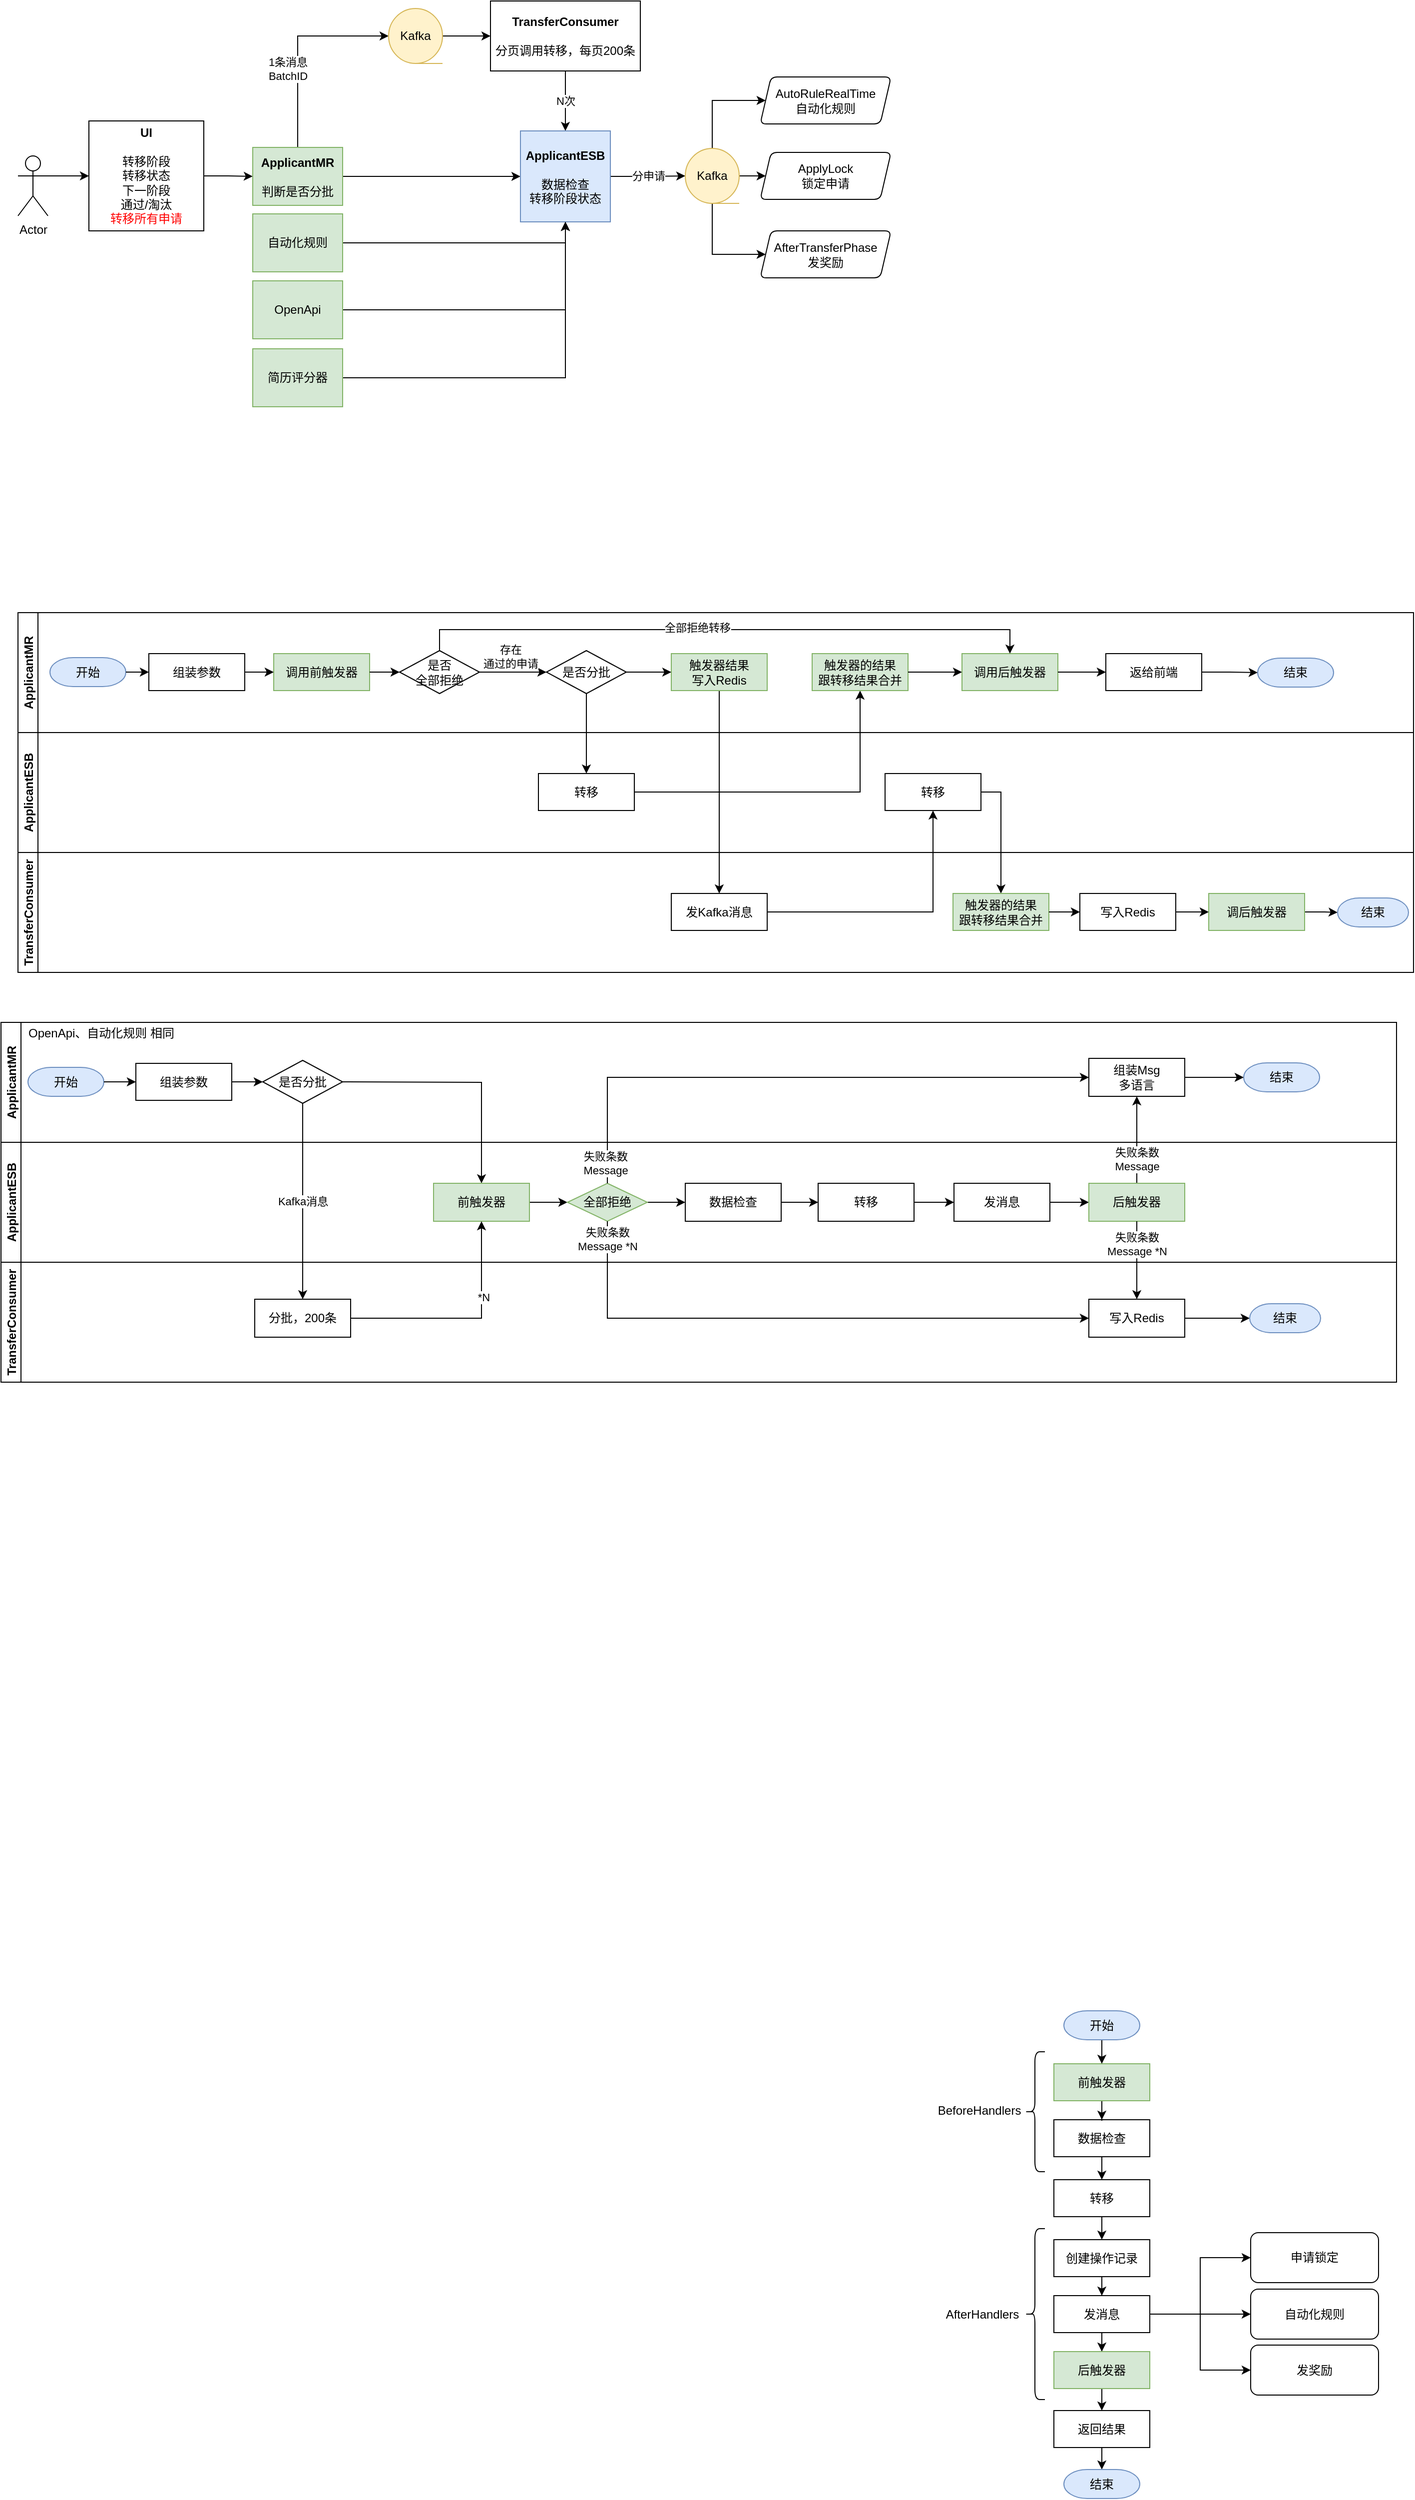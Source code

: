 <mxfile version="14.2.7" type="github">
  <diagram id="pNTDshuj_nLLdsMrF4MN" name="Page-1">
    <mxGraphModel dx="1422" dy="839" grid="0" gridSize="10" guides="1" tooltips="1" connect="1" arrows="1" fold="1" page="1" pageScale="1" pageWidth="2339" pageHeight="3300" math="0" shadow="0">
      <root>
        <mxCell id="0" />
        <mxCell id="1" parent="0" />
        <mxCell id="zR2C9-OfokKpxgEDOuO3-32" style="edgeStyle=orthogonalEdgeStyle;rounded=0;orthogonalLoop=1;jettySize=auto;html=1;exitX=1;exitY=0.333;exitDx=0;exitDy=0;exitPerimeter=0;entryX=0;entryY=0.5;entryDx=0;entryDy=0;" parent="1" source="zR2C9-OfokKpxgEDOuO3-1" target="zR2C9-OfokKpxgEDOuO3-2" edge="1">
          <mxGeometry relative="1" as="geometry" />
        </mxCell>
        <mxCell id="zR2C9-OfokKpxgEDOuO3-1" value="Actor" style="shape=umlActor;verticalLabelPosition=bottom;verticalAlign=top;html=1;outlineConnect=0;" parent="1" vertex="1">
          <mxGeometry x="47" y="335" width="30" height="60" as="geometry" />
        </mxCell>
        <mxCell id="zR2C9-OfokKpxgEDOuO3-21" style="edgeStyle=orthogonalEdgeStyle;rounded=0;orthogonalLoop=1;jettySize=auto;html=1;exitX=1;exitY=0.5;exitDx=0;exitDy=0;entryX=0;entryY=0.5;entryDx=0;entryDy=0;" parent="1" source="zR2C9-OfokKpxgEDOuO3-2" target="zR2C9-OfokKpxgEDOuO3-4" edge="1">
          <mxGeometry relative="1" as="geometry" />
        </mxCell>
        <mxCell id="zR2C9-OfokKpxgEDOuO3-2" value="&lt;b&gt;UI&lt;br&gt;&lt;/b&gt;&lt;br&gt;转移阶段&lt;br&gt;转移状态&lt;br&gt;下一阶段&lt;br&gt;通过/淘汰&lt;br&gt;&lt;font color=&quot;#ff0000&quot;&gt;转移所有申请&lt;/font&gt;" style="rounded=0;whiteSpace=wrap;html=1;" parent="1" vertex="1">
          <mxGeometry x="118" y="300" width="115" height="110" as="geometry" />
        </mxCell>
        <mxCell id="zR2C9-OfokKpxgEDOuO3-7" style="edgeStyle=orthogonalEdgeStyle;rounded=0;orthogonalLoop=1;jettySize=auto;html=1;exitX=0.5;exitY=0;exitDx=0;exitDy=0;entryX=0;entryY=0.5;entryDx=0;entryDy=0;entryPerimeter=0;" parent="1" source="zR2C9-OfokKpxgEDOuO3-4" target="Tq-qdxbZpWR1kkzPCm9U-29" edge="1">
          <mxGeometry relative="1" as="geometry">
            <mxPoint x="440" y="215" as="targetPoint" />
          </mxGeometry>
        </mxCell>
        <mxCell id="zR2C9-OfokKpxgEDOuO3-14" value="1条消息&lt;br&gt;BatchID" style="edgeLabel;html=1;align=center;verticalAlign=middle;resizable=0;points=[];" parent="zR2C9-OfokKpxgEDOuO3-7" vertex="1" connectable="0">
          <mxGeometry x="0.115" y="-1" relative="1" as="geometry">
            <mxPoint x="-12" y="32" as="offset" />
          </mxGeometry>
        </mxCell>
        <mxCell id="zR2C9-OfokKpxgEDOuO3-10" style="edgeStyle=orthogonalEdgeStyle;rounded=0;orthogonalLoop=1;jettySize=auto;html=1;exitX=1;exitY=0.5;exitDx=0;exitDy=0;" parent="1" source="zR2C9-OfokKpxgEDOuO3-4" target="zR2C9-OfokKpxgEDOuO3-9" edge="1">
          <mxGeometry relative="1" as="geometry" />
        </mxCell>
        <mxCell id="zR2C9-OfokKpxgEDOuO3-4" value="&lt;b&gt;ApplicantMR&lt;br&gt;&lt;/b&gt;&lt;br&gt;判断是否分批" style="rounded=0;whiteSpace=wrap;html=1;fillColor=#d5e8d4;strokeColor=#82b366;" parent="1" vertex="1">
          <mxGeometry x="282" y="326.5" width="90" height="58" as="geometry" />
        </mxCell>
        <mxCell id="zR2C9-OfokKpxgEDOuO3-13" value="N次" style="edgeStyle=orthogonalEdgeStyle;rounded=0;orthogonalLoop=1;jettySize=auto;html=1;exitX=0.5;exitY=1;exitDx=0;exitDy=0;" parent="1" source="zR2C9-OfokKpxgEDOuO3-5" target="zR2C9-OfokKpxgEDOuO3-9" edge="1">
          <mxGeometry relative="1" as="geometry" />
        </mxCell>
        <mxCell id="zR2C9-OfokKpxgEDOuO3-5" value="&lt;b&gt;TransferConsumer&lt;br&gt;&lt;/b&gt;&lt;br&gt;分页调用转移，每页200条" style="rounded=0;whiteSpace=wrap;html=1;" parent="1" vertex="1">
          <mxGeometry x="520" y="180" width="150" height="70" as="geometry" />
        </mxCell>
        <mxCell id="zR2C9-OfokKpxgEDOuO3-22" style="edgeStyle=orthogonalEdgeStyle;rounded=0;orthogonalLoop=1;jettySize=auto;html=1;" parent="1" source="Tq-qdxbZpWR1kkzPCm9U-29" target="zR2C9-OfokKpxgEDOuO3-5" edge="1">
          <mxGeometry relative="1" as="geometry">
            <mxPoint x="490" y="215" as="sourcePoint" />
          </mxGeometry>
        </mxCell>
        <mxCell id="Tq-qdxbZpWR1kkzPCm9U-19" value="分申请" style="edgeStyle=orthogonalEdgeStyle;rounded=0;orthogonalLoop=1;jettySize=auto;html=1;" parent="1" source="zR2C9-OfokKpxgEDOuO3-9" target="Tq-qdxbZpWR1kkzPCm9U-18" edge="1">
          <mxGeometry relative="1" as="geometry" />
        </mxCell>
        <mxCell id="zR2C9-OfokKpxgEDOuO3-9" value="&lt;b&gt;ApplicantESB&lt;/b&gt;&lt;br&gt;&lt;br&gt;数据检查&lt;br&gt;转移阶段状态" style="rounded=0;whiteSpace=wrap;html=1;fillColor=#dae8fc;strokeColor=#6c8ebf;" parent="1" vertex="1">
          <mxGeometry x="550" y="310" width="90" height="91" as="geometry" />
        </mxCell>
        <mxCell id="zR2C9-OfokKpxgEDOuO3-12" style="edgeStyle=orthogonalEdgeStyle;rounded=0;orthogonalLoop=1;jettySize=auto;html=1;exitX=1;exitY=0.5;exitDx=0;exitDy=0;entryX=0.5;entryY=1;entryDx=0;entryDy=0;" parent="1" source="zR2C9-OfokKpxgEDOuO3-11" target="zR2C9-OfokKpxgEDOuO3-9" edge="1">
          <mxGeometry relative="1" as="geometry" />
        </mxCell>
        <mxCell id="zR2C9-OfokKpxgEDOuO3-11" value="自动化规则" style="rounded=0;whiteSpace=wrap;html=1;fillColor=#d5e8d4;strokeColor=#82b366;" parent="1" vertex="1">
          <mxGeometry x="282" y="393" width="90" height="58" as="geometry" />
        </mxCell>
        <mxCell id="zR2C9-OfokKpxgEDOuO3-48" style="edgeStyle=orthogonalEdgeStyle;rounded=0;orthogonalLoop=1;jettySize=auto;html=1;exitX=0.5;exitY=1;exitDx=0;exitDy=0;" parent="1" source="zR2C9-OfokKpxgEDOuO3-35" target="zR2C9-OfokKpxgEDOuO3-36" edge="1">
          <mxGeometry relative="1" as="geometry" />
        </mxCell>
        <mxCell id="zR2C9-OfokKpxgEDOuO3-35" value="数据检查" style="rounded=0;whiteSpace=wrap;html=1;" parent="1" vertex="1">
          <mxGeometry x="1084" y="2300" width="96" height="37" as="geometry" />
        </mxCell>
        <mxCell id="zR2C9-OfokKpxgEDOuO3-49" style="edgeStyle=orthogonalEdgeStyle;rounded=0;orthogonalLoop=1;jettySize=auto;html=1;exitX=0.5;exitY=1;exitDx=0;exitDy=0;" parent="1" source="zR2C9-OfokKpxgEDOuO3-36" target="zR2C9-OfokKpxgEDOuO3-37" edge="1">
          <mxGeometry relative="1" as="geometry" />
        </mxCell>
        <mxCell id="zR2C9-OfokKpxgEDOuO3-36" value="转移" style="rounded=0;whiteSpace=wrap;html=1;" parent="1" vertex="1">
          <mxGeometry x="1084" y="2360" width="96" height="37" as="geometry" />
        </mxCell>
        <mxCell id="zR2C9-OfokKpxgEDOuO3-50" style="edgeStyle=orthogonalEdgeStyle;rounded=0;orthogonalLoop=1;jettySize=auto;html=1;exitX=0.5;exitY=1;exitDx=0;exitDy=0;" parent="1" source="zR2C9-OfokKpxgEDOuO3-37" target="zR2C9-OfokKpxgEDOuO3-38" edge="1">
          <mxGeometry relative="1" as="geometry" />
        </mxCell>
        <mxCell id="zR2C9-OfokKpxgEDOuO3-37" value="创建操作记录" style="rounded=0;whiteSpace=wrap;html=1;" parent="1" vertex="1">
          <mxGeometry x="1084" y="2420" width="96" height="37" as="geometry" />
        </mxCell>
        <mxCell id="zR2C9-OfokKpxgEDOuO3-42" style="edgeStyle=orthogonalEdgeStyle;rounded=0;orthogonalLoop=1;jettySize=auto;html=1;exitX=1;exitY=0.5;exitDx=0;exitDy=0;entryX=0;entryY=0.5;entryDx=0;entryDy=0;" parent="1" source="zR2C9-OfokKpxgEDOuO3-38" target="zR2C9-OfokKpxgEDOuO3-39" edge="1">
          <mxGeometry relative="1" as="geometry" />
        </mxCell>
        <mxCell id="zR2C9-OfokKpxgEDOuO3-43" style="edgeStyle=orthogonalEdgeStyle;rounded=0;orthogonalLoop=1;jettySize=auto;html=1;exitX=1;exitY=0.5;exitDx=0;exitDy=0;entryX=0;entryY=0.5;entryDx=0;entryDy=0;" parent="1" source="zR2C9-OfokKpxgEDOuO3-38" target="zR2C9-OfokKpxgEDOuO3-40" edge="1">
          <mxGeometry relative="1" as="geometry" />
        </mxCell>
        <mxCell id="zR2C9-OfokKpxgEDOuO3-44" style="edgeStyle=orthogonalEdgeStyle;rounded=0;orthogonalLoop=1;jettySize=auto;html=1;exitX=1;exitY=0.5;exitDx=0;exitDy=0;entryX=0;entryY=0.5;entryDx=0;entryDy=0;" parent="1" source="zR2C9-OfokKpxgEDOuO3-38" target="zR2C9-OfokKpxgEDOuO3-41" edge="1">
          <mxGeometry relative="1" as="geometry" />
        </mxCell>
        <mxCell id="zR2C9-OfokKpxgEDOuO3-51" style="edgeStyle=orthogonalEdgeStyle;rounded=0;orthogonalLoop=1;jettySize=auto;html=1;exitX=0.5;exitY=1;exitDx=0;exitDy=0;" parent="1" source="zR2C9-OfokKpxgEDOuO3-38" target="zR2C9-OfokKpxgEDOuO3-46" edge="1">
          <mxGeometry relative="1" as="geometry" />
        </mxCell>
        <mxCell id="zR2C9-OfokKpxgEDOuO3-38" value="发消息" style="rounded=0;whiteSpace=wrap;html=1;" parent="1" vertex="1">
          <mxGeometry x="1084" y="2476" width="96" height="37" as="geometry" />
        </mxCell>
        <mxCell id="zR2C9-OfokKpxgEDOuO3-39" value="申请锁定" style="rounded=1;whiteSpace=wrap;html=1;" parent="1" vertex="1">
          <mxGeometry x="1281" y="2413" width="128" height="50" as="geometry" />
        </mxCell>
        <mxCell id="zR2C9-OfokKpxgEDOuO3-40" value="自动化规则" style="rounded=1;whiteSpace=wrap;html=1;" parent="1" vertex="1">
          <mxGeometry x="1281" y="2469.5" width="128" height="50" as="geometry" />
        </mxCell>
        <mxCell id="zR2C9-OfokKpxgEDOuO3-41" value="发奖励" style="rounded=1;whiteSpace=wrap;html=1;" parent="1" vertex="1">
          <mxGeometry x="1281" y="2525.5" width="128" height="50" as="geometry" />
        </mxCell>
        <mxCell id="zR2C9-OfokKpxgEDOuO3-47" style="edgeStyle=orthogonalEdgeStyle;rounded=0;orthogonalLoop=1;jettySize=auto;html=1;exitX=0.5;exitY=1;exitDx=0;exitDy=0;" parent="1" source="zR2C9-OfokKpxgEDOuO3-45" target="zR2C9-OfokKpxgEDOuO3-35" edge="1">
          <mxGeometry relative="1" as="geometry" />
        </mxCell>
        <mxCell id="zR2C9-OfokKpxgEDOuO3-45" value="前触发器" style="rounded=0;whiteSpace=wrap;html=1;fillColor=#d5e8d4;strokeColor=#82b366;" parent="1" vertex="1">
          <mxGeometry x="1084" y="2244" width="96" height="37" as="geometry" />
        </mxCell>
        <mxCell id="zR2C9-OfokKpxgEDOuO3-54" style="edgeStyle=orthogonalEdgeStyle;rounded=0;orthogonalLoop=1;jettySize=auto;html=1;exitX=0.5;exitY=1;exitDx=0;exitDy=0;entryX=0.5;entryY=0;entryDx=0;entryDy=0;" parent="1" source="zR2C9-OfokKpxgEDOuO3-46" target="zR2C9-OfokKpxgEDOuO3-53" edge="1">
          <mxGeometry relative="1" as="geometry" />
        </mxCell>
        <mxCell id="zR2C9-OfokKpxgEDOuO3-46" value="后触发器" style="rounded=0;whiteSpace=wrap;html=1;fillColor=#d5e8d4;strokeColor=#82b366;" parent="1" vertex="1">
          <mxGeometry x="1084" y="2532" width="96" height="37" as="geometry" />
        </mxCell>
        <mxCell id="Tq-qdxbZpWR1kkzPCm9U-33" value="" style="edgeStyle=orthogonalEdgeStyle;rounded=0;orthogonalLoop=1;jettySize=auto;html=1;" parent="1" source="zR2C9-OfokKpxgEDOuO3-53" target="Tq-qdxbZpWR1kkzPCm9U-32" edge="1">
          <mxGeometry relative="1" as="geometry" />
        </mxCell>
        <mxCell id="zR2C9-OfokKpxgEDOuO3-53" value="返回结果" style="rounded=0;whiteSpace=wrap;html=1;" parent="1" vertex="1">
          <mxGeometry x="1084" y="2591" width="96" height="37" as="geometry" />
        </mxCell>
        <mxCell id="Tq-qdxbZpWR1kkzPCm9U-14" value="" style="edgeStyle=orthogonalEdgeStyle;rounded=0;orthogonalLoop=1;jettySize=auto;html=1;" parent="1" source="Tq-qdxbZpWR1kkzPCm9U-13" target="zR2C9-OfokKpxgEDOuO3-45" edge="1">
          <mxGeometry relative="1" as="geometry" />
        </mxCell>
        <mxCell id="Tq-qdxbZpWR1kkzPCm9U-13" value="开始" style="strokeWidth=1;html=1;shape=mxgraph.flowchart.terminator;whiteSpace=wrap;rounded=0;fillColor=#dae8fc;strokeColor=#6c8ebf;" parent="1" vertex="1">
          <mxGeometry x="1094" y="2191" width="76" height="29" as="geometry" />
        </mxCell>
        <mxCell id="Tq-qdxbZpWR1kkzPCm9U-25" style="edgeStyle=orthogonalEdgeStyle;rounded=0;orthogonalLoop=1;jettySize=auto;html=1;exitX=0.5;exitY=0;exitDx=0;exitDy=0;exitPerimeter=0;entryX=0;entryY=0.5;entryDx=0;entryDy=0;" parent="1" source="Tq-qdxbZpWR1kkzPCm9U-18" target="Tq-qdxbZpWR1kkzPCm9U-20" edge="1">
          <mxGeometry relative="1" as="geometry">
            <Array as="points">
              <mxPoint x="742" y="280" />
            </Array>
          </mxGeometry>
        </mxCell>
        <mxCell id="Tq-qdxbZpWR1kkzPCm9U-26" value="" style="edgeStyle=orthogonalEdgeStyle;rounded=0;orthogonalLoop=1;jettySize=auto;html=1;" parent="1" source="Tq-qdxbZpWR1kkzPCm9U-18" target="Tq-qdxbZpWR1kkzPCm9U-22" edge="1">
          <mxGeometry relative="1" as="geometry" />
        </mxCell>
        <mxCell id="Tq-qdxbZpWR1kkzPCm9U-28" style="edgeStyle=orthogonalEdgeStyle;rounded=0;orthogonalLoop=1;jettySize=auto;html=1;exitX=0.5;exitY=1;exitDx=0;exitDy=0;exitPerimeter=0;entryX=0;entryY=0.5;entryDx=0;entryDy=0;" parent="1" source="Tq-qdxbZpWR1kkzPCm9U-18" target="Tq-qdxbZpWR1kkzPCm9U-23" edge="1">
          <mxGeometry relative="1" as="geometry">
            <Array as="points">
              <mxPoint x="742" y="434" />
            </Array>
          </mxGeometry>
        </mxCell>
        <mxCell id="Tq-qdxbZpWR1kkzPCm9U-18" value="Kafka" style="strokeWidth=1;html=1;shape=mxgraph.flowchart.sequential_data;whiteSpace=wrap;rounded=0;fillColor=#fff2cc;strokeColor=#d6b656;" parent="1" vertex="1">
          <mxGeometry x="715" y="327.5" width="54" height="55" as="geometry" />
        </mxCell>
        <mxCell id="Tq-qdxbZpWR1kkzPCm9U-20" value="&lt;span&gt;AutoRuleRealTime&lt;br&gt;自动化规则&lt;br&gt;&lt;/span&gt;" style="shape=parallelogram;html=1;strokeWidth=1;perimeter=parallelogramPerimeter;whiteSpace=wrap;rounded=1;arcSize=12;size=0.083;" parent="1" vertex="1">
          <mxGeometry x="790" y="256" width="131" height="47" as="geometry" />
        </mxCell>
        <mxCell id="Tq-qdxbZpWR1kkzPCm9U-22" value="&lt;span style=&quot;text-align: left&quot;&gt;ApplyLock&lt;br&gt;锁定申请&lt;br&gt;&lt;/span&gt;" style="shape=parallelogram;html=1;strokeWidth=1;perimeter=parallelogramPerimeter;whiteSpace=wrap;rounded=1;arcSize=12;size=0.083;" parent="1" vertex="1">
          <mxGeometry x="790" y="331.5" width="131" height="47" as="geometry" />
        </mxCell>
        <mxCell id="Tq-qdxbZpWR1kkzPCm9U-23" value="AfterTransferPhase&lt;br&gt;发奖励" style="shape=parallelogram;html=1;strokeWidth=1;perimeter=parallelogramPerimeter;whiteSpace=wrap;rounded=1;arcSize=12;size=0.083;" parent="1" vertex="1">
          <mxGeometry x="790" y="410" width="131" height="47" as="geometry" />
        </mxCell>
        <mxCell id="Tq-qdxbZpWR1kkzPCm9U-29" value="Kafka" style="strokeWidth=1;html=1;shape=mxgraph.flowchart.sequential_data;whiteSpace=wrap;rounded=0;fillColor=#fff2cc;strokeColor=#d6b656;" parent="1" vertex="1">
          <mxGeometry x="418" y="187.5" width="54" height="55" as="geometry" />
        </mxCell>
        <mxCell id="Tq-qdxbZpWR1kkzPCm9U-32" value="结束" style="strokeWidth=1;html=1;shape=mxgraph.flowchart.terminator;whiteSpace=wrap;rounded=0;fillColor=#dae8fc;strokeColor=#6c8ebf;" parent="1" vertex="1">
          <mxGeometry x="1094" y="2650" width="76" height="29" as="geometry" />
        </mxCell>
        <mxCell id="iPtqz-g4_fZ4g8SLzUmV-1" value="" style="shape=curlyBracket;whiteSpace=wrap;html=1;rounded=1;size=0.5;" parent="1" vertex="1">
          <mxGeometry x="1055" y="2232" width="20" height="120" as="geometry" />
        </mxCell>
        <mxCell id="iPtqz-g4_fZ4g8SLzUmV-2" value="BeforeHandlers" style="text;html=1;align=center;verticalAlign=middle;resizable=0;points=[];autosize=1;" parent="1" vertex="1">
          <mxGeometry x="962" y="2282" width="93" height="18" as="geometry" />
        </mxCell>
        <mxCell id="iPtqz-g4_fZ4g8SLzUmV-3" value="" style="shape=curlyBracket;whiteSpace=wrap;html=1;rounded=1;size=0.5;" parent="1" vertex="1">
          <mxGeometry x="1055" y="2409" width="20" height="171" as="geometry" />
        </mxCell>
        <mxCell id="iPtqz-g4_fZ4g8SLzUmV-4" value="AfterHandlers" style="text;html=1;align=center;verticalAlign=middle;resizable=0;points=[];autosize=1;" parent="1" vertex="1">
          <mxGeometry x="970" y="2485.5" width="83" height="18" as="geometry" />
        </mxCell>
        <mxCell id="GrQx5yZGlA07eeH8-NgG-53" value="" style="edgeStyle=orthogonalEdgeStyle;rounded=0;orthogonalLoop=1;jettySize=auto;html=1;" parent="1" source="GrQx5yZGlA07eeH8-NgG-8" target="GrQx5yZGlA07eeH8-NgG-10" edge="1">
          <mxGeometry relative="1" as="geometry" />
        </mxCell>
        <mxCell id="GrQx5yZGlA07eeH8-NgG-52" value="" style="edgeStyle=orthogonalEdgeStyle;rounded=0;orthogonalLoop=1;jettySize=auto;html=1;" parent="1" source="GrQx5yZGlA07eeH8-NgG-23" target="GrQx5yZGlA07eeH8-NgG-8" edge="1">
          <mxGeometry relative="1" as="geometry" />
        </mxCell>
        <mxCell id="GrQx5yZGlA07eeH8-NgG-60" value="" style="edgeStyle=orthogonalEdgeStyle;rounded=0;orthogonalLoop=1;jettySize=auto;html=1;" parent="1" source="GrQx5yZGlA07eeH8-NgG-26" target="GrQx5yZGlA07eeH8-NgG-28" edge="1">
          <mxGeometry relative="1" as="geometry" />
        </mxCell>
        <mxCell id="GrQx5yZGlA07eeH8-NgG-61" value="" style="edgeStyle=orthogonalEdgeStyle;rounded=0;orthogonalLoop=1;jettySize=auto;html=1;entryX=0.5;entryY=1;entryDx=0;entryDy=0;" parent="1" source="GrQx5yZGlA07eeH8-NgG-28" target="GrQx5yZGlA07eeH8-NgG-39" edge="1">
          <mxGeometry relative="1" as="geometry" />
        </mxCell>
        <mxCell id="GrQx5yZGlA07eeH8-NgG-62" value="" style="edgeStyle=orthogonalEdgeStyle;rounded=0;orthogonalLoop=1;jettySize=auto;html=1;exitX=1;exitY=0.5;exitDx=0;exitDy=0;" parent="1" source="GrQx5yZGlA07eeH8-NgG-39" target="GrQx5yZGlA07eeH8-NgG-41" edge="1">
          <mxGeometry relative="1" as="geometry" />
        </mxCell>
        <mxCell id="f2J-3M7rYy_mJM9Wlfbg-1" value="ApplicantMR" style="swimlane;startSize=20;horizontal=0;" parent="1" vertex="1">
          <mxGeometry x="47" y="792" width="1397" height="120" as="geometry" />
        </mxCell>
        <mxCell id="GrQx5yZGlA07eeH8-NgG-1" value="开始" style="strokeWidth=1;html=1;shape=mxgraph.flowchart.terminator;whiteSpace=wrap;rounded=0;fillColor=#dae8fc;strokeColor=#6c8ebf;" parent="f2J-3M7rYy_mJM9Wlfbg-1" vertex="1">
          <mxGeometry x="32" y="45" width="76" height="29" as="geometry" />
        </mxCell>
        <mxCell id="GrQx5yZGlA07eeH8-NgG-3" value="组装参数" style="rounded=0;whiteSpace=wrap;html=1;" parent="f2J-3M7rYy_mJM9Wlfbg-1" vertex="1">
          <mxGeometry x="131" y="41" width="96" height="37" as="geometry" />
        </mxCell>
        <mxCell id="GrQx5yZGlA07eeH8-NgG-49" value="" style="edgeStyle=orthogonalEdgeStyle;rounded=0;orthogonalLoop=1;jettySize=auto;html=1;" parent="f2J-3M7rYy_mJM9Wlfbg-1" source="GrQx5yZGlA07eeH8-NgG-1" target="GrQx5yZGlA07eeH8-NgG-3" edge="1">
          <mxGeometry relative="1" as="geometry" />
        </mxCell>
        <mxCell id="GrQx5yZGlA07eeH8-NgG-2" value="调用前触发器" style="rounded=0;whiteSpace=wrap;html=1;fillColor=#d5e8d4;strokeColor=#82b366;" parent="f2J-3M7rYy_mJM9Wlfbg-1" vertex="1">
          <mxGeometry x="256" y="41" width="96" height="37" as="geometry" />
        </mxCell>
        <mxCell id="GrQx5yZGlA07eeH8-NgG-50" value="" style="edgeStyle=orthogonalEdgeStyle;rounded=0;orthogonalLoop=1;jettySize=auto;html=1;" parent="f2J-3M7rYy_mJM9Wlfbg-1" source="GrQx5yZGlA07eeH8-NgG-3" target="GrQx5yZGlA07eeH8-NgG-2" edge="1">
          <mxGeometry relative="1" as="geometry" />
        </mxCell>
        <mxCell id="GrQx5yZGlA07eeH8-NgG-6" value="是否&lt;br&gt;全部拒绝" style="rhombus;whiteSpace=wrap;html=1;" parent="f2J-3M7rYy_mJM9Wlfbg-1" vertex="1">
          <mxGeometry x="382" y="38" width="80" height="43" as="geometry" />
        </mxCell>
        <mxCell id="GrQx5yZGlA07eeH8-NgG-51" value="" style="edgeStyle=orthogonalEdgeStyle;rounded=0;orthogonalLoop=1;jettySize=auto;html=1;" parent="f2J-3M7rYy_mJM9Wlfbg-1" source="GrQx5yZGlA07eeH8-NgG-2" target="GrQx5yZGlA07eeH8-NgG-6" edge="1">
          <mxGeometry relative="1" as="geometry" />
        </mxCell>
        <mxCell id="GrQx5yZGlA07eeH8-NgG-23" value="是否分批" style="rhombus;whiteSpace=wrap;html=1;" parent="f2J-3M7rYy_mJM9Wlfbg-1" vertex="1">
          <mxGeometry x="529" y="38" width="80" height="43" as="geometry" />
        </mxCell>
        <mxCell id="GrQx5yZGlA07eeH8-NgG-31" value="存在&lt;br&gt;通过的申请" style="edgeStyle=orthogonalEdgeStyle;rounded=0;orthogonalLoop=1;jettySize=auto;html=1;exitX=1;exitY=0.5;exitDx=0;exitDy=0;" parent="f2J-3M7rYy_mJM9Wlfbg-1" source="GrQx5yZGlA07eeH8-NgG-6" target="GrQx5yZGlA07eeH8-NgG-23" edge="1">
          <mxGeometry x="-0.091" y="16" relative="1" as="geometry">
            <mxPoint x="205" y="58" as="sourcePoint" />
            <mxPoint as="offset" />
          </mxGeometry>
        </mxCell>
        <mxCell id="GrQx5yZGlA07eeH8-NgG-26" value="触发器结果&lt;br&gt;写入Redis" style="rounded=0;whiteSpace=wrap;html=1;fillColor=#d5e8d4;strokeColor=#82b366;" parent="f2J-3M7rYy_mJM9Wlfbg-1" vertex="1">
          <mxGeometry x="654" y="41" width="96" height="37" as="geometry" />
        </mxCell>
        <mxCell id="GrQx5yZGlA07eeH8-NgG-59" style="edgeStyle=orthogonalEdgeStyle;rounded=0;orthogonalLoop=1;jettySize=auto;html=1;exitX=1;exitY=0.5;exitDx=0;exitDy=0;entryX=0;entryY=0.5;entryDx=0;entryDy=0;" parent="f2J-3M7rYy_mJM9Wlfbg-1" source="GrQx5yZGlA07eeH8-NgG-23" target="GrQx5yZGlA07eeH8-NgG-26" edge="1">
          <mxGeometry relative="1" as="geometry" />
        </mxCell>
        <mxCell id="GrQx5yZGlA07eeH8-NgG-10" value="触发器的结果&lt;br&gt;跟转移结果合并" style="rounded=0;whiteSpace=wrap;html=1;fillColor=#d5e8d4;strokeColor=#82b366;" parent="f2J-3M7rYy_mJM9Wlfbg-1" vertex="1">
          <mxGeometry x="795" y="41" width="96" height="37" as="geometry" />
        </mxCell>
        <mxCell id="GrQx5yZGlA07eeH8-NgG-65" value="调用后触发器" style="rounded=0;whiteSpace=wrap;html=1;fillColor=#d5e8d4;strokeColor=#82b366;" parent="f2J-3M7rYy_mJM9Wlfbg-1" vertex="1">
          <mxGeometry x="945" y="41" width="96" height="37" as="geometry" />
        </mxCell>
        <mxCell id="GrQx5yZGlA07eeH8-NgG-54" style="edgeStyle=orthogonalEdgeStyle;rounded=0;orthogonalLoop=1;jettySize=auto;html=1;exitX=0.5;exitY=0;exitDx=0;exitDy=0;entryX=0.5;entryY=0;entryDx=0;entryDy=0;" parent="f2J-3M7rYy_mJM9Wlfbg-1" source="GrQx5yZGlA07eeH8-NgG-6" target="GrQx5yZGlA07eeH8-NgG-65" edge="1">
          <mxGeometry relative="1" as="geometry">
            <Array as="points">
              <mxPoint x="422" y="17" />
              <mxPoint x="993" y="17" />
            </Array>
          </mxGeometry>
        </mxCell>
        <mxCell id="GrQx5yZGlA07eeH8-NgG-55" value="全部拒绝转移" style="edgeLabel;html=1;align=center;verticalAlign=middle;resizable=0;points=[];" parent="GrQx5yZGlA07eeH8-NgG-54" vertex="1" connectable="0">
          <mxGeometry x="-0.095" y="2" relative="1" as="geometry">
            <mxPoint as="offset" />
          </mxGeometry>
        </mxCell>
        <mxCell id="GrQx5yZGlA07eeH8-NgG-66" value="" style="edgeStyle=orthogonalEdgeStyle;rounded=0;orthogonalLoop=1;jettySize=auto;html=1;" parent="f2J-3M7rYy_mJM9Wlfbg-1" source="GrQx5yZGlA07eeH8-NgG-10" target="GrQx5yZGlA07eeH8-NgG-65" edge="1">
          <mxGeometry relative="1" as="geometry" />
        </mxCell>
        <mxCell id="GrQx5yZGlA07eeH8-NgG-43" value="返给前端" style="rounded=0;whiteSpace=wrap;html=1;" parent="f2J-3M7rYy_mJM9Wlfbg-1" vertex="1">
          <mxGeometry x="1089" y="41" width="96" height="37" as="geometry" />
        </mxCell>
        <mxCell id="GrQx5yZGlA07eeH8-NgG-67" value="" style="edgeStyle=orthogonalEdgeStyle;rounded=0;orthogonalLoop=1;jettySize=auto;html=1;" parent="f2J-3M7rYy_mJM9Wlfbg-1" source="GrQx5yZGlA07eeH8-NgG-65" target="GrQx5yZGlA07eeH8-NgG-43" edge="1">
          <mxGeometry relative="1" as="geometry" />
        </mxCell>
        <mxCell id="GrQx5yZGlA07eeH8-NgG-57" value="结束" style="strokeWidth=1;html=1;shape=mxgraph.flowchart.terminator;whiteSpace=wrap;rounded=0;fillColor=#dae8fc;strokeColor=#6c8ebf;" parent="f2J-3M7rYy_mJM9Wlfbg-1" vertex="1">
          <mxGeometry x="1241" y="45.5" width="76" height="29" as="geometry" />
        </mxCell>
        <mxCell id="GrQx5yZGlA07eeH8-NgG-58" value="" style="edgeStyle=orthogonalEdgeStyle;rounded=0;orthogonalLoop=1;jettySize=auto;html=1;" parent="f2J-3M7rYy_mJM9Wlfbg-1" source="GrQx5yZGlA07eeH8-NgG-43" target="GrQx5yZGlA07eeH8-NgG-57" edge="1">
          <mxGeometry relative="1" as="geometry" />
        </mxCell>
        <mxCell id="f2J-3M7rYy_mJM9Wlfbg-3" value="ApplicantESB" style="swimlane;startSize=20;horizontal=0;" parent="1" vertex="1">
          <mxGeometry x="47" y="912" width="1397" height="120" as="geometry" />
        </mxCell>
        <mxCell id="GrQx5yZGlA07eeH8-NgG-8" value="转移" style="rounded=0;whiteSpace=wrap;html=1;" parent="f2J-3M7rYy_mJM9Wlfbg-3" vertex="1">
          <mxGeometry x="521" y="41" width="96" height="37" as="geometry" />
        </mxCell>
        <mxCell id="GrQx5yZGlA07eeH8-NgG-39" value="转移" style="rounded=0;whiteSpace=wrap;html=1;" parent="f2J-3M7rYy_mJM9Wlfbg-3" vertex="1">
          <mxGeometry x="868" y="41" width="96" height="37" as="geometry" />
        </mxCell>
        <mxCell id="f2J-3M7rYy_mJM9Wlfbg-4" value="TransferConsumer" style="swimlane;startSize=20;horizontal=0;" parent="1" vertex="1">
          <mxGeometry x="47" y="1032" width="1397" height="120" as="geometry" />
        </mxCell>
        <mxCell id="GrQx5yZGlA07eeH8-NgG-28" value="发Kafka消息" style="rounded=0;whiteSpace=wrap;html=1;" parent="f2J-3M7rYy_mJM9Wlfbg-4" vertex="1">
          <mxGeometry x="654" y="41" width="96" height="37" as="geometry" />
        </mxCell>
        <mxCell id="GrQx5yZGlA07eeH8-NgG-41" value="触发器的结果&lt;br&gt;跟转移结果合并" style="rounded=0;whiteSpace=wrap;html=1;fillColor=#d5e8d4;strokeColor=#82b366;" parent="f2J-3M7rYy_mJM9Wlfbg-4" vertex="1">
          <mxGeometry x="936" y="41" width="96" height="37" as="geometry" />
        </mxCell>
        <mxCell id="GrQx5yZGlA07eeH8-NgG-44" value="写入Redis" style="rounded=0;whiteSpace=wrap;html=1;" parent="f2J-3M7rYy_mJM9Wlfbg-4" vertex="1">
          <mxGeometry x="1063" y="41" width="96" height="37" as="geometry" />
        </mxCell>
        <mxCell id="GrQx5yZGlA07eeH8-NgG-63" value="" style="edgeStyle=orthogonalEdgeStyle;rounded=0;orthogonalLoop=1;jettySize=auto;html=1;" parent="f2J-3M7rYy_mJM9Wlfbg-4" source="GrQx5yZGlA07eeH8-NgG-41" target="GrQx5yZGlA07eeH8-NgG-44" edge="1">
          <mxGeometry relative="1" as="geometry" />
        </mxCell>
        <mxCell id="f2J-3M7rYy_mJM9Wlfbg-6" style="edgeStyle=orthogonalEdgeStyle;rounded=0;orthogonalLoop=1;jettySize=auto;html=1;exitX=1;exitY=0.5;exitDx=0;exitDy=0;endArrow=classic;endFill=1;" parent="f2J-3M7rYy_mJM9Wlfbg-4" source="GrQx5yZGlA07eeH8-NgG-68" target="f2J-3M7rYy_mJM9Wlfbg-5" edge="1">
          <mxGeometry relative="1" as="geometry" />
        </mxCell>
        <mxCell id="GrQx5yZGlA07eeH8-NgG-68" value="调后触发器" style="rounded=0;whiteSpace=wrap;html=1;fillColor=#d5e8d4;strokeColor=#82b366;" parent="f2J-3M7rYy_mJM9Wlfbg-4" vertex="1">
          <mxGeometry x="1192" y="41" width="96" height="37" as="geometry" />
        </mxCell>
        <mxCell id="GrQx5yZGlA07eeH8-NgG-69" value="" style="edgeStyle=orthogonalEdgeStyle;rounded=0;orthogonalLoop=1;jettySize=auto;html=1;" parent="f2J-3M7rYy_mJM9Wlfbg-4" source="GrQx5yZGlA07eeH8-NgG-44" target="GrQx5yZGlA07eeH8-NgG-68" edge="1">
          <mxGeometry relative="1" as="geometry" />
        </mxCell>
        <mxCell id="f2J-3M7rYy_mJM9Wlfbg-5" value="结束" style="strokeWidth=1;html=1;shape=mxgraph.flowchart.terminator;whiteSpace=wrap;rounded=0;fillColor=#dae8fc;strokeColor=#6c8ebf;" parent="f2J-3M7rYy_mJM9Wlfbg-4" vertex="1">
          <mxGeometry x="1321" y="45.5" width="71" height="29" as="geometry" />
        </mxCell>
        <mxCell id="bgw_qI_3XdFX-O5FHtpf-2" style="edgeStyle=orthogonalEdgeStyle;rounded=0;orthogonalLoop=1;jettySize=auto;html=1;exitX=1;exitY=0.5;exitDx=0;exitDy=0;" parent="1" source="bgw_qI_3XdFX-O5FHtpf-1" target="zR2C9-OfokKpxgEDOuO3-9" edge="1">
          <mxGeometry relative="1" as="geometry" />
        </mxCell>
        <mxCell id="bgw_qI_3XdFX-O5FHtpf-1" value="OpenApi" style="rounded=0;whiteSpace=wrap;html=1;fillColor=#d5e8d4;strokeColor=#82b366;" parent="1" vertex="1">
          <mxGeometry x="282" y="460" width="90" height="58" as="geometry" />
        </mxCell>
        <mxCell id="bgw_qI_3XdFX-O5FHtpf-3" value="" style="edgeStyle=orthogonalEdgeStyle;rounded=0;orthogonalLoop=1;jettySize=auto;html=1;entryX=0.5;entryY=1;entryDx=0;entryDy=0;exitX=0.5;exitY=0;exitDx=0;exitDy=0;" parent="1" source="bgw_qI_3XdFX-O5FHtpf-65" target="bgw_qI_3XdFX-O5FHtpf-25" edge="1">
          <mxGeometry relative="1" as="geometry">
            <mxPoint x="1153" y="1382" as="sourcePoint" />
            <mxPoint x="873" y="1280" as="targetPoint" />
          </mxGeometry>
        </mxCell>
        <mxCell id="bgw_qI_3XdFX-O5FHtpf-64" value="失败条数&lt;br&gt;Message" style="edgeLabel;html=1;align=center;verticalAlign=middle;resizable=0;points=[];" parent="bgw_qI_3XdFX-O5FHtpf-3" vertex="1" connectable="0">
          <mxGeometry x="-0.286" y="1" relative="1" as="geometry">
            <mxPoint x="1" y="7" as="offset" />
          </mxGeometry>
        </mxCell>
        <mxCell id="bgw_qI_3XdFX-O5FHtpf-4" value="" style="edgeStyle=orthogonalEdgeStyle;rounded=0;orthogonalLoop=1;jettySize=auto;html=1;exitX=1;exitY=0.5;exitDx=0;exitDy=0;" parent="1" source="bgw_qI_3XdFX-O5FHtpf-16" target="bgw_qI_3XdFX-O5FHtpf-30" edge="1">
          <mxGeometry relative="1" as="geometry">
            <Array as="points">
              <mxPoint x="377" y="1262" />
              <mxPoint x="489" y="1262" />
            </Array>
          </mxGeometry>
        </mxCell>
        <mxCell id="bgw_qI_3XdFX-O5FHtpf-5" value="Kafka消息" style="edgeStyle=orthogonalEdgeStyle;rounded=0;orthogonalLoop=1;jettySize=auto;html=1;exitX=0.5;exitY=1;exitDx=0;exitDy=0;" parent="1" source="bgw_qI_3XdFX-O5FHtpf-16" target="bgw_qI_3XdFX-O5FHtpf-33" edge="1">
          <mxGeometry relative="1" as="geometry">
            <mxPoint x="732" y="1280" as="sourcePoint" />
          </mxGeometry>
        </mxCell>
        <mxCell id="bgw_qI_3XdFX-O5FHtpf-8" value="ApplicantMR" style="swimlane;startSize=20;horizontal=0;" parent="1" vertex="1">
          <mxGeometry x="30" y="1202" width="1397" height="120" as="geometry" />
        </mxCell>
        <mxCell id="bgw_qI_3XdFX-O5FHtpf-9" value="开始" style="strokeWidth=1;html=1;shape=mxgraph.flowchart.terminator;whiteSpace=wrap;rounded=0;fillColor=#dae8fc;strokeColor=#6c8ebf;" parent="bgw_qI_3XdFX-O5FHtpf-8" vertex="1">
          <mxGeometry x="27" y="45" width="76" height="29" as="geometry" />
        </mxCell>
        <mxCell id="bgw_qI_3XdFX-O5FHtpf-10" value="组装参数" style="rounded=0;whiteSpace=wrap;html=1;" parent="bgw_qI_3XdFX-O5FHtpf-8" vertex="1">
          <mxGeometry x="135" y="41" width="96" height="37" as="geometry" />
        </mxCell>
        <mxCell id="bgw_qI_3XdFX-O5FHtpf-11" value="" style="edgeStyle=orthogonalEdgeStyle;rounded=0;orthogonalLoop=1;jettySize=auto;html=1;" parent="bgw_qI_3XdFX-O5FHtpf-8" source="bgw_qI_3XdFX-O5FHtpf-9" target="bgw_qI_3XdFX-O5FHtpf-10" edge="1">
          <mxGeometry relative="1" as="geometry" />
        </mxCell>
        <mxCell id="bgw_qI_3XdFX-O5FHtpf-13" value="" style="edgeStyle=orthogonalEdgeStyle;rounded=0;orthogonalLoop=1;jettySize=auto;html=1;" parent="bgw_qI_3XdFX-O5FHtpf-8" source="bgw_qI_3XdFX-O5FHtpf-10" target="bgw_qI_3XdFX-O5FHtpf-16" edge="1">
          <mxGeometry relative="1" as="geometry">
            <mxPoint x="256" y="59.5" as="targetPoint" />
          </mxGeometry>
        </mxCell>
        <mxCell id="bgw_qI_3XdFX-O5FHtpf-16" value="是否分批" style="rhombus;whiteSpace=wrap;html=1;" parent="bgw_qI_3XdFX-O5FHtpf-8" vertex="1">
          <mxGeometry x="262" y="38" width="80" height="43" as="geometry" />
        </mxCell>
        <mxCell id="bgw_qI_3XdFX-O5FHtpf-25" value="组装Msg&lt;br&gt;多语言" style="rounded=0;whiteSpace=wrap;html=1;" parent="bgw_qI_3XdFX-O5FHtpf-8" vertex="1">
          <mxGeometry x="1089" y="36" width="96" height="38" as="geometry" />
        </mxCell>
        <mxCell id="bgw_qI_3XdFX-O5FHtpf-27" value="结束" style="strokeWidth=1;html=1;shape=mxgraph.flowchart.terminator;whiteSpace=wrap;rounded=0;fillColor=#dae8fc;strokeColor=#6c8ebf;" parent="bgw_qI_3XdFX-O5FHtpf-8" vertex="1">
          <mxGeometry x="1244" y="40.5" width="76" height="29" as="geometry" />
        </mxCell>
        <mxCell id="bgw_qI_3XdFX-O5FHtpf-28" value="" style="edgeStyle=orthogonalEdgeStyle;rounded=0;orthogonalLoop=1;jettySize=auto;html=1;" parent="bgw_qI_3XdFX-O5FHtpf-8" source="bgw_qI_3XdFX-O5FHtpf-25" target="bgw_qI_3XdFX-O5FHtpf-27" edge="1">
          <mxGeometry relative="1" as="geometry" />
        </mxCell>
        <mxCell id="bgw_qI_3XdFX-O5FHtpf-68" value="OpenApi、自动化规则 相同" style="text;html=1;align=center;verticalAlign=middle;resizable=0;points=[];autosize=1;" parent="bgw_qI_3XdFX-O5FHtpf-8" vertex="1">
          <mxGeometry x="22" y="2" width="156" height="18" as="geometry" />
        </mxCell>
        <mxCell id="bgw_qI_3XdFX-O5FHtpf-29" value="ApplicantESB" style="swimlane;startSize=20;horizontal=0;" parent="1" vertex="1">
          <mxGeometry x="30" y="1322" width="1397" height="120" as="geometry" />
        </mxCell>
        <mxCell id="bgw_qI_3XdFX-O5FHtpf-53" style="edgeStyle=orthogonalEdgeStyle;rounded=0;orthogonalLoop=1;jettySize=auto;html=1;exitX=1;exitY=0.5;exitDx=0;exitDy=0;" parent="bgw_qI_3XdFX-O5FHtpf-29" source="bgw_qI_3XdFX-O5FHtpf-30" target="bgw_qI_3XdFX-O5FHtpf-52" edge="1">
          <mxGeometry relative="1" as="geometry" />
        </mxCell>
        <mxCell id="bgw_qI_3XdFX-O5FHtpf-30" value="前触发器" style="rounded=0;whiteSpace=wrap;html=1;fillColor=#d5e8d4;strokeColor=#82b366;" parent="bgw_qI_3XdFX-O5FHtpf-29" vertex="1">
          <mxGeometry x="433" y="41" width="96" height="38" as="geometry" />
        </mxCell>
        <mxCell id="bgw_qI_3XdFX-O5FHtpf-50" style="edgeStyle=orthogonalEdgeStyle;rounded=0;orthogonalLoop=1;jettySize=auto;html=1;exitX=1;exitY=0.5;exitDx=0;exitDy=0;" parent="bgw_qI_3XdFX-O5FHtpf-29" source="bgw_qI_3XdFX-O5FHtpf-44" target="bgw_qI_3XdFX-O5FHtpf-48" edge="1">
          <mxGeometry relative="1" as="geometry" />
        </mxCell>
        <mxCell id="bgw_qI_3XdFX-O5FHtpf-44" value="转移" style="rounded=0;whiteSpace=wrap;html=1;" parent="bgw_qI_3XdFX-O5FHtpf-29" vertex="1">
          <mxGeometry x="818" y="41" width="96" height="38" as="geometry" />
        </mxCell>
        <mxCell id="bgw_qI_3XdFX-O5FHtpf-66" style="edgeStyle=orthogonalEdgeStyle;rounded=0;orthogonalLoop=1;jettySize=auto;html=1;exitX=1;exitY=0.5;exitDx=0;exitDy=0;entryX=0;entryY=0.5;entryDx=0;entryDy=0;" parent="bgw_qI_3XdFX-O5FHtpf-29" source="bgw_qI_3XdFX-O5FHtpf-48" target="bgw_qI_3XdFX-O5FHtpf-65" edge="1">
          <mxGeometry relative="1" as="geometry" />
        </mxCell>
        <mxCell id="bgw_qI_3XdFX-O5FHtpf-48" value="发消息" style="rounded=0;whiteSpace=wrap;html=1;" parent="bgw_qI_3XdFX-O5FHtpf-29" vertex="1">
          <mxGeometry x="954" y="41" width="96" height="38" as="geometry" />
        </mxCell>
        <mxCell id="bgw_qI_3XdFX-O5FHtpf-55" style="edgeStyle=orthogonalEdgeStyle;rounded=0;orthogonalLoop=1;jettySize=auto;html=1;exitX=1;exitY=0.5;exitDx=0;exitDy=0;" parent="bgw_qI_3XdFX-O5FHtpf-29" source="bgw_qI_3XdFX-O5FHtpf-51" target="bgw_qI_3XdFX-O5FHtpf-44" edge="1">
          <mxGeometry relative="1" as="geometry" />
        </mxCell>
        <mxCell id="bgw_qI_3XdFX-O5FHtpf-51" value="数据检查" style="rounded=0;whiteSpace=wrap;html=1;" parent="bgw_qI_3XdFX-O5FHtpf-29" vertex="1">
          <mxGeometry x="685" y="41" width="96" height="38" as="geometry" />
        </mxCell>
        <mxCell id="bgw_qI_3XdFX-O5FHtpf-54" style="edgeStyle=orthogonalEdgeStyle;rounded=0;orthogonalLoop=1;jettySize=auto;html=1;exitX=1;exitY=0.5;exitDx=0;exitDy=0;" parent="bgw_qI_3XdFX-O5FHtpf-29" source="bgw_qI_3XdFX-O5FHtpf-52" target="bgw_qI_3XdFX-O5FHtpf-51" edge="1">
          <mxGeometry relative="1" as="geometry" />
        </mxCell>
        <mxCell id="bgw_qI_3XdFX-O5FHtpf-52" value="全部拒绝" style="rhombus;whiteSpace=wrap;html=1;fillColor=#d5e8d4;strokeColor=#82b366;" parent="bgw_qI_3XdFX-O5FHtpf-29" vertex="1">
          <mxGeometry x="567" y="41" width="80" height="38" as="geometry" />
        </mxCell>
        <mxCell id="bgw_qI_3XdFX-O5FHtpf-65" value="后触发器" style="rounded=0;whiteSpace=wrap;html=1;fillColor=#d5e8d4;strokeColor=#82b366;" parent="bgw_qI_3XdFX-O5FHtpf-29" vertex="1">
          <mxGeometry x="1089" y="41" width="96" height="38" as="geometry" />
        </mxCell>
        <mxCell id="bgw_qI_3XdFX-O5FHtpf-32" value="TransferConsumer" style="swimlane;startSize=20;horizontal=0;" parent="1" vertex="1">
          <mxGeometry x="30" y="1442" width="1397" height="120" as="geometry" />
        </mxCell>
        <mxCell id="bgw_qI_3XdFX-O5FHtpf-33" value="分批，200条" style="rounded=0;whiteSpace=wrap;html=1;" parent="bgw_qI_3XdFX-O5FHtpf-32" vertex="1">
          <mxGeometry x="254" y="37" width="96" height="38" as="geometry" />
        </mxCell>
        <mxCell id="bgw_qI_3XdFX-O5FHtpf-35" value="写入Redis" style="rounded=0;whiteSpace=wrap;html=1;" parent="bgw_qI_3XdFX-O5FHtpf-32" vertex="1">
          <mxGeometry x="1089" y="37" width="96" height="38" as="geometry" />
        </mxCell>
        <mxCell id="bgw_qI_3XdFX-O5FHtpf-39" value="" style="edgeStyle=orthogonalEdgeStyle;rounded=0;orthogonalLoop=1;jettySize=auto;html=1;" parent="bgw_qI_3XdFX-O5FHtpf-32" source="bgw_qI_3XdFX-O5FHtpf-35" target="bgw_qI_3XdFX-O5FHtpf-40" edge="1">
          <mxGeometry relative="1" as="geometry">
            <mxPoint x="1192" y="59.5" as="targetPoint" />
          </mxGeometry>
        </mxCell>
        <mxCell id="bgw_qI_3XdFX-O5FHtpf-40" value="结束" style="strokeWidth=1;html=1;shape=mxgraph.flowchart.terminator;whiteSpace=wrap;rounded=0;fillColor=#dae8fc;strokeColor=#6c8ebf;" parent="bgw_qI_3XdFX-O5FHtpf-32" vertex="1">
          <mxGeometry x="1250" y="41.5" width="71" height="29" as="geometry" />
        </mxCell>
        <mxCell id="bgw_qI_3XdFX-O5FHtpf-41" style="edgeStyle=orthogonalEdgeStyle;rounded=0;orthogonalLoop=1;jettySize=auto;html=1;exitX=1;exitY=0.5;exitDx=0;exitDy=0;entryX=0.5;entryY=1;entryDx=0;entryDy=0;" parent="1" source="bgw_qI_3XdFX-O5FHtpf-33" target="bgw_qI_3XdFX-O5FHtpf-30" edge="1">
          <mxGeometry relative="1" as="geometry">
            <Array as="points">
              <mxPoint x="511" y="1498" />
            </Array>
          </mxGeometry>
        </mxCell>
        <mxCell id="bgw_qI_3XdFX-O5FHtpf-67" value="*N" style="edgeLabel;html=1;align=center;verticalAlign=middle;resizable=0;points=[];" parent="bgw_qI_3XdFX-O5FHtpf-41" vertex="1" connectable="0">
          <mxGeometry x="0.333" y="-2" relative="1" as="geometry">
            <mxPoint as="offset" />
          </mxGeometry>
        </mxCell>
        <mxCell id="bgw_qI_3XdFX-O5FHtpf-57" style="edgeStyle=orthogonalEdgeStyle;rounded=0;orthogonalLoop=1;jettySize=auto;html=1;exitX=0.5;exitY=0;exitDx=0;exitDy=0;entryX=0;entryY=0.5;entryDx=0;entryDy=0;" parent="1" source="bgw_qI_3XdFX-O5FHtpf-52" target="bgw_qI_3XdFX-O5FHtpf-25" edge="1">
          <mxGeometry relative="1" as="geometry" />
        </mxCell>
        <mxCell id="bgw_qI_3XdFX-O5FHtpf-58" value="失败条数&lt;br&gt;Message" style="edgeLabel;html=1;align=center;verticalAlign=middle;resizable=0;points=[];" parent="bgw_qI_3XdFX-O5FHtpf-57" vertex="1" connectable="0">
          <mxGeometry x="-0.753" y="-1" relative="1" as="geometry">
            <mxPoint x="-3" y="52" as="offset" />
          </mxGeometry>
        </mxCell>
        <mxCell id="bgw_qI_3XdFX-O5FHtpf-59" style="edgeStyle=orthogonalEdgeStyle;rounded=0;orthogonalLoop=1;jettySize=auto;html=1;exitX=0.5;exitY=1;exitDx=0;exitDy=0;entryX=0;entryY=0.5;entryDx=0;entryDy=0;" parent="1" source="bgw_qI_3XdFX-O5FHtpf-52" target="bgw_qI_3XdFX-O5FHtpf-35" edge="1">
          <mxGeometry relative="1" as="geometry" />
        </mxCell>
        <mxCell id="bgw_qI_3XdFX-O5FHtpf-60" value="失败条数&lt;br&gt;Message *N" style="edgeLabel;html=1;align=center;verticalAlign=middle;resizable=0;points=[];" parent="bgw_qI_3XdFX-O5FHtpf-59" vertex="1" connectable="0">
          <mxGeometry x="-0.746" relative="1" as="geometry">
            <mxPoint y="-56" as="offset" />
          </mxGeometry>
        </mxCell>
        <mxCell id="bgw_qI_3XdFX-O5FHtpf-62" style="edgeStyle=orthogonalEdgeStyle;rounded=0;orthogonalLoop=1;jettySize=auto;html=1;exitX=0.5;exitY=1;exitDx=0;exitDy=0;entryX=0.5;entryY=0;entryDx=0;entryDy=0;" parent="1" source="bgw_qI_3XdFX-O5FHtpf-65" target="bgw_qI_3XdFX-O5FHtpf-35" edge="1">
          <mxGeometry relative="1" as="geometry">
            <mxPoint x="1167" y="1475" as="targetPoint" />
          </mxGeometry>
        </mxCell>
        <mxCell id="bgw_qI_3XdFX-O5FHtpf-63" value="失败条数&lt;br&gt;Message *N" style="edgeLabel;html=1;align=center;verticalAlign=middle;resizable=0;points=[];" parent="bgw_qI_3XdFX-O5FHtpf-62" vertex="1" connectable="0">
          <mxGeometry x="-0.824" y="-1" relative="1" as="geometry">
            <mxPoint x="1" y="16" as="offset" />
          </mxGeometry>
        </mxCell>
        <mxCell id="6LcU_Uc834ruSy9yYUK7-2" style="edgeStyle=orthogonalEdgeStyle;rounded=0;orthogonalLoop=1;jettySize=auto;html=1;exitX=1;exitY=0.5;exitDx=0;exitDy=0;" edge="1" parent="1" source="6LcU_Uc834ruSy9yYUK7-1" target="zR2C9-OfokKpxgEDOuO3-9">
          <mxGeometry relative="1" as="geometry" />
        </mxCell>
        <mxCell id="6LcU_Uc834ruSy9yYUK7-1" value="简历评分器" style="rounded=0;whiteSpace=wrap;html=1;fillColor=#d5e8d4;strokeColor=#82b366;" vertex="1" parent="1">
          <mxGeometry x="282" y="528" width="90" height="58" as="geometry" />
        </mxCell>
      </root>
    </mxGraphModel>
  </diagram>
</mxfile>
